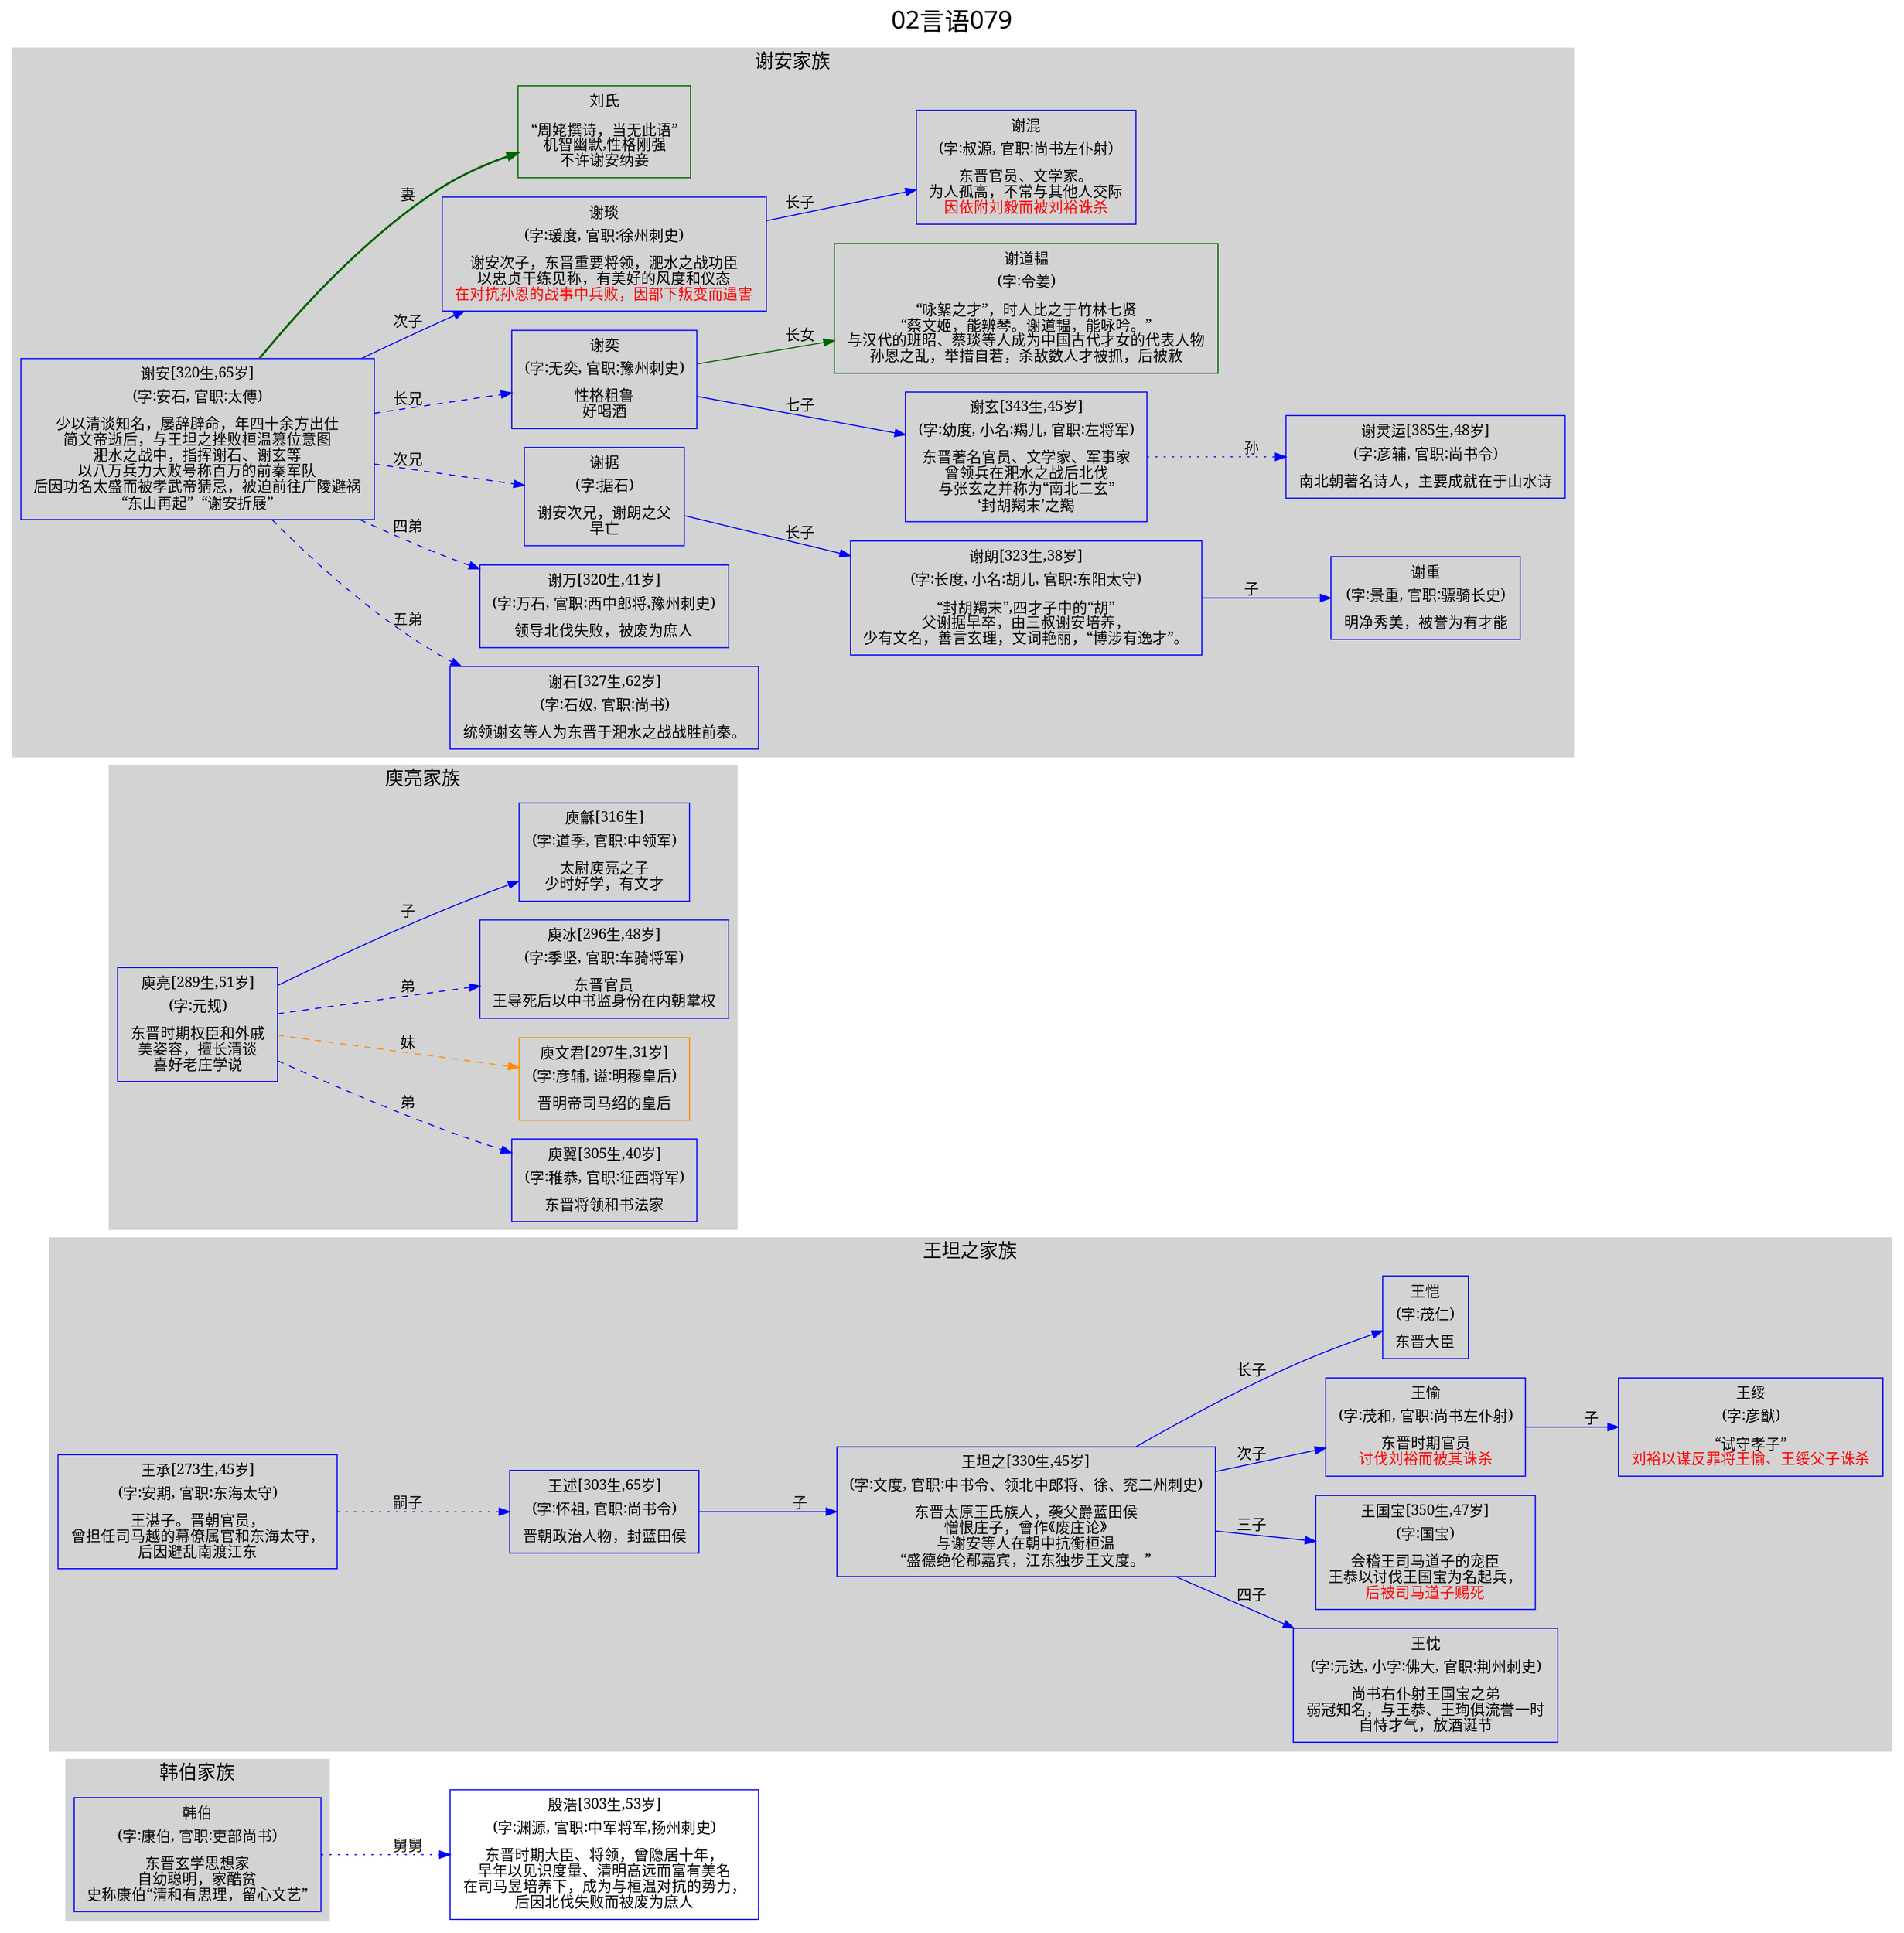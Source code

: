 
digraph
{
	rankdir = "LR";
	ranksep = 0.5;
	label = "02言语079";
	labelloc = "t";
	fontsize = "24";
	fontname = "SimHei";

	graph [style="filled", color="lightgrey"];
	node [fontname="SimSun"];
	edge [fontname="SimSun"];

	韩伯 [shape="box", color="blue", label=<<table border="0" cellborder="0"><tr><td>韩伯</td></tr><tr><td>(字:康伯, 官职:吏部尚书)</td></tr><tr><td></td></tr><tr><td>东晋玄学思想家<br/>自幼聪明，家酷贫<br/>史称康伯“清和有思理，留心文艺”<br/></td></tr></table>>];
	殷浩 [shape="box", color="blue", label=<<table border="0" cellborder="0"><tr><td>殷浩[303生,53岁]</td></tr><tr><td>(字:渊源, 官职:中军将军,扬州刺史)</td></tr><tr><td></td></tr><tr><td>东晋时期大臣、将领，曾隐居十年，<br/>早年以见识度量、清明高远而富有美名<br/>在司马昱培养下，成为与桓温对抗的势力，<br/>后因北伐失败而被废为庶人<br/></td></tr></table>>];
	王坦之 [shape="box", color="blue", label=<<table border="0" cellborder="0"><tr><td>王坦之[330生,45岁]</td></tr><tr><td>(字:文度, 官职:中书令、领北中郎将、徐、兖二州刺史)</td></tr><tr><td></td></tr><tr><td>东晋太原王氏族人，袭父爵蓝田侯<br/>憎恨庄子，曾作《废庄论》<br/>与谢安等人在朝中抗衡桓温<br/>“盛德绝伦郗嘉宾，江东独步王文度。”<br/></td></tr></table>>];
	王绥 [shape="box", color="blue", label=<<table border="0" cellborder="0"><tr><td>王绥</td></tr><tr><td>(字:彦猷)</td></tr><tr><td></td></tr><tr><td>“试守孝子”<br/><font color = 'red'>刘裕以谋反罪将王愉、王绥父子诛杀</font></td></tr></table>>];
	王忱 [shape="box", color="blue", label=<<table border="0" cellborder="0"><tr><td>王忱</td></tr><tr><td>(字:元达, 小字:佛大, 官职:荆州刺史)</td></tr><tr><td></td></tr><tr><td>尚书右仆射王国宝之弟<br/>弱冠知名，与王恭、王珣俱流誉一时<br/>自恃才气，放酒诞节<br/></td></tr></table>>];
	王国宝 [shape="box", color="blue", label=<<table border="0" cellborder="0"><tr><td>王国宝[350生,47岁]</td></tr><tr><td>(字:国宝)</td></tr><tr><td></td></tr><tr><td>会稽王司马道子的宠臣<br/>王恭以讨伐王国宝为名起兵，<br/><font color = 'red'>后被司马道子赐死</font></td></tr></table>>];
	王愉 [shape="box", color="blue", label=<<table border="0" cellborder="0"><tr><td>王愉</td></tr><tr><td>(字:茂和, 官职:尚书左仆射)</td></tr><tr><td></td></tr><tr><td>东晋时期官员<br/><font color = 'red'>讨伐刘裕而被其诛杀</font></td></tr></table>>];
	王恺 [shape="box", color="blue", label=<<table border="0" cellborder="0"><tr><td>王恺</td></tr><tr><td>(字:茂仁)</td></tr><tr><td></td></tr><tr><td>东晋大臣<br/></td></tr></table>>];
	王述 [shape="box", color="blue", label=<<table border="0" cellborder="0"><tr><td>王述[303生,65岁]</td></tr><tr><td>(字:怀祖, 官职:尚书令)</td></tr><tr><td></td></tr><tr><td>晋朝政治人物，封蓝田侯<br/></td></tr></table>>];
	王承 [shape="box", color="blue", label=<<table border="0" cellborder="0"><tr><td>王承[273生,45岁]</td></tr><tr><td>(字:安期, 官职:东海太守)</td></tr><tr><td></td></tr><tr><td>王湛子。晋朝官员，<br/>曾担任司马越的幕僚属官和东海太守，<br/>后因避乱南渡江东<br/></td></tr></table>>];
	庾亮 [shape="box", color="blue", label=<<table border="0" cellborder="0"><tr><td>庾亮[289生,51岁]</td></tr><tr><td>(字:元规)</td></tr><tr><td></td></tr><tr><td>东晋时期权臣和外戚<br/>美姿容，擅长清谈<br/>喜好老庄学说<br/></td></tr></table>>];
	庾翼 [shape="box", color="blue", label=<<table border="0" cellborder="0"><tr><td>庾翼[305生,40岁]</td></tr><tr><td>(字:稚恭, 官职:征西将军)</td></tr><tr><td></td></tr><tr><td>东晋将领和书法家<br/></td></tr></table>>];
	庾文君 [shape="box", color="darkorange", label=<<table border="0" cellborder="0"><tr><td>庾文君[297生,31岁]</td></tr><tr><td>(字:彦辅, 谥:明穆皇后)</td></tr><tr><td></td></tr><tr><td>晋明帝司马绍的皇后<br/></td></tr></table>>];
	庾冰 [shape="box", color="blue", label=<<table border="0" cellborder="0"><tr><td>庾冰[296生,48岁]</td></tr><tr><td>(字:季坚, 官职:车骑将军)</td></tr><tr><td></td></tr><tr><td>东晋官员<br/>王导死后以中书监身份在内朝掌权<br/></td></tr></table>>];
	庾龢 [shape="box", color="blue", label=<<table border="0" cellborder="0"><tr><td>庾龢[316生]</td></tr><tr><td>(字:道季, 官职:中领军)</td></tr><tr><td></td></tr><tr><td>太尉庾亮之子<br/>少时好学，有文才<br/></td></tr></table>>];
	谢安 [shape="box", color="blue", label=<<table border="0" cellborder="0"><tr><td>谢安[320生,65岁]</td></tr><tr><td>(字:安石, 官职:太傅)</td></tr><tr><td></td></tr><tr><td>少以清谈知名，屡辞辟命，年四十余方出仕<br/>简文帝逝后，与王坦之挫败桓温篡位意图<br/>淝水之战中，指挥谢石、谢玄等<br/>以八万兵力大败号称百万的前秦军队<br/>后因功名太盛而被孝武帝猜忌，被迫前往广陵避祸<br/>“东山再起”  “谢安折屐”<br/></td></tr></table>>];
	谢灵运 [shape="box", color="blue", label=<<table border="0" cellborder="0"><tr><td>谢灵运[385生,48岁]</td></tr><tr><td>(字:彦辅, 官职:尚书令)</td></tr><tr><td></td></tr><tr><td>南北朝著名诗人，主要成就在于山水诗<br/></td></tr></table>>];
	谢重 [shape="box", color="blue", label=<<table border="0" cellborder="0"><tr><td>谢重</td></tr><tr><td>(字:景重, 官职:骠骑长史)</td></tr><tr><td></td></tr><tr><td>明净秀美，被誉为有才能<br/></td></tr></table>>];
	谢朗 [shape="box", color="blue", label=<<table border="0" cellborder="0"><tr><td>谢朗[323生,38岁]</td></tr><tr><td>(字:长度, 小名:胡儿, 官职:东阳太守)</td></tr><tr><td></td></tr><tr><td>“封胡羯末”,四才子中的“胡”<br/>父谢据早卒，由三叔谢安培养，<br/>少有文名，善言玄理，文词艳丽，“博涉有逸才”。<br/></td></tr></table>>];
	谢玄 [shape="box", color="blue", label=<<table border="0" cellborder="0"><tr><td>谢玄[343生,45岁]</td></tr><tr><td>(字:幼度, 小名:羯儿, 官职:左将军)</td></tr><tr><td></td></tr><tr><td>东晋著名官员、文学家、军事家<br/>曾领兵在淝水之战后北伐<br/>与张玄之并称为“南北二玄”<br/>‘封胡羯末’之羯<br/></td></tr></table>>];
	谢道韫 [shape="box", color="darkgreen", label=<<table border="0" cellborder="0"><tr><td>谢道韫</td></tr><tr><td>(字:令姜)</td></tr><tr><td></td></tr><tr><td>“咏絮之才”，时人比之于竹林七贤<br/>“蔡文姬，能辨琴。谢道韫，能咏吟。”<br/>与汉代的班昭、蔡琰等人成为中国古代才女的代表人物<br/>孙恩之乱，举措自若，杀敌数人才被抓，后被赦<br/></td></tr></table>>];
	谢混 [shape="box", color="blue", label=<<table border="0" cellborder="0"><tr><td>谢混</td></tr><tr><td>(字:叔源, 官职:尚书左仆射)</td></tr><tr><td></td></tr><tr><td>东晋官员、文学家。<br/>为人孤高，不常与其他人交际<br/><font color = 'red'>因依附刘毅而被刘裕诛杀</font></td></tr></table>>];
	谢石 [shape="box", color="blue", label=<<table border="0" cellborder="0"><tr><td>谢石[327生,62岁]</td></tr><tr><td>(字:石奴, 官职:尚书)</td></tr><tr><td></td></tr><tr><td>统领谢玄等人为东晋于淝水之战战胜前秦。<br/></td></tr></table>>];
	谢万 [shape="box", color="blue", label=<<table border="0" cellborder="0"><tr><td>谢万[320生,41岁]</td></tr><tr><td>(字:万石, 官职:西中郎将,豫州刺史)</td></tr><tr><td></td></tr><tr><td>领导北伐失败，被废为庶人<br/></td></tr></table>>];
	谢据 [shape="box", color="blue", label=<<table border="0" cellborder="0"><tr><td>谢据</td></tr><tr><td>(字:据石)</td></tr><tr><td></td></tr><tr><td>谢安次兄，谢朗之父<br/>早亡<br/></td></tr></table>>];
	谢奕 [shape="box", color="blue", label=<<table border="0" cellborder="0"><tr><td>谢奕</td></tr><tr><td>(字:无奕, 官职:豫州刺史)</td></tr><tr><td></td></tr><tr><td>性格粗鲁<br/>好喝酒<br/></td></tr></table>>];
	谢琰 [shape="box", color="blue", label=<<table border="0" cellborder="0"><tr><td>谢琰</td></tr><tr><td>(字:瑗度, 官职:徐州刺史)</td></tr><tr><td></td></tr><tr><td>谢安次子，东晋重要将领，淝水之战功臣<br/>以忠贞干练见称，有美好的风度和仪态<br/><font color = 'red'>在对抗孙恩的战事中兵败，因部下叛变而遇害</font></td></tr></table>>];
	沛国相县刘氏 [shape="box", color="darkgreen", label=<<table border="0" cellborder="0"><tr><td>刘氏</td></tr><tr><td></td></tr><tr><td>“周姥撰诗，当无此语”<br/>机智幽默,性格刚强<br/>不许谢安纳妾<br/></td></tr></table>>];

	韩伯 -> 殷浩 [label="舅舅", style=dotted, color="blue"];
	王承 -> 王述 [label="嗣子", style=dotted, color="blue"];
	王述 -> 王坦之 [label="子", style=solid, color="blue"];
	王坦之 -> 王恺 [label="长子", style=solid, color="blue"];
	王坦之 -> 王愉 [label="次子", style=solid, color="blue"];
	王坦之 -> 王国宝 [label="三子", style=solid, color="blue"];
	王坦之 -> 王忱 [label="四子", style=solid, color="blue"];
	王愉 -> 王绥 [label="子", style=solid, color="blue"];
	庾亮 -> 庾龢 [label="子", style=solid, color="blue"];
	庾亮 -> 庾冰 [label="弟", style=dashed, color="blue"];
	庾亮 -> 庾文君 [label="妹", style=dashed, color="darkorange"];
	庾亮 -> 庾翼 [label="弟", style=dashed, color="blue"];
	谢安 -> 沛国相县刘氏 [label="妻", style=bold, color="darkgreen"];
	谢安 -> 谢琰 [label="次子", style=solid, color="blue"];
	谢安 -> 谢奕 [label="长兄", style=dashed, color="blue"];
	谢安 -> 谢据 [label="次兄", style=dashed, color="blue"];
	谢安 -> 谢万 [label="四弟", style=dashed, color="blue"];
	谢安 -> 谢石 [label="五弟", style=dashed, color="blue"];
	谢琰 -> 谢混 [label="长子", style=solid, color="blue"];
	谢奕 -> 谢道韫 [label="长女", style=solid, color="darkgreen"];
	谢奕 -> 谢玄 [label="七子", style=solid, color="blue"];
	谢据 -> 谢朗 [label="长子", style=solid, color="blue"];
	谢朗 -> 谢重 [label="子", style=solid, color="blue"];
	谢玄 -> 谢灵运 [label="孙", style=dotted, color="blue"];


	subgraph "cluster_韩伯"
	{
		fontsize="18";
		label="韩伯家族";
		韩伯;
	}

	subgraph "cluster_王坦之"
	{
		fontsize="18";
		label="王坦之家族";
		王坦之;王绥;王忱;王国宝;王愉;王恺;王述;王承;
	}

	subgraph "cluster_庾亮"
	{
		fontsize="18";
		label="庾亮家族";
		庾亮;庾翼;庾文君;庾冰;庾龢;
	}

	subgraph "cluster_谢安"
	{
		fontsize="18";
		label="谢安家族";
		谢安;谢灵运;谢重;谢朗;谢玄;谢道韫;谢混;谢石;谢万;谢据;谢奕;谢琰;沛国相县刘氏;
	}

}
